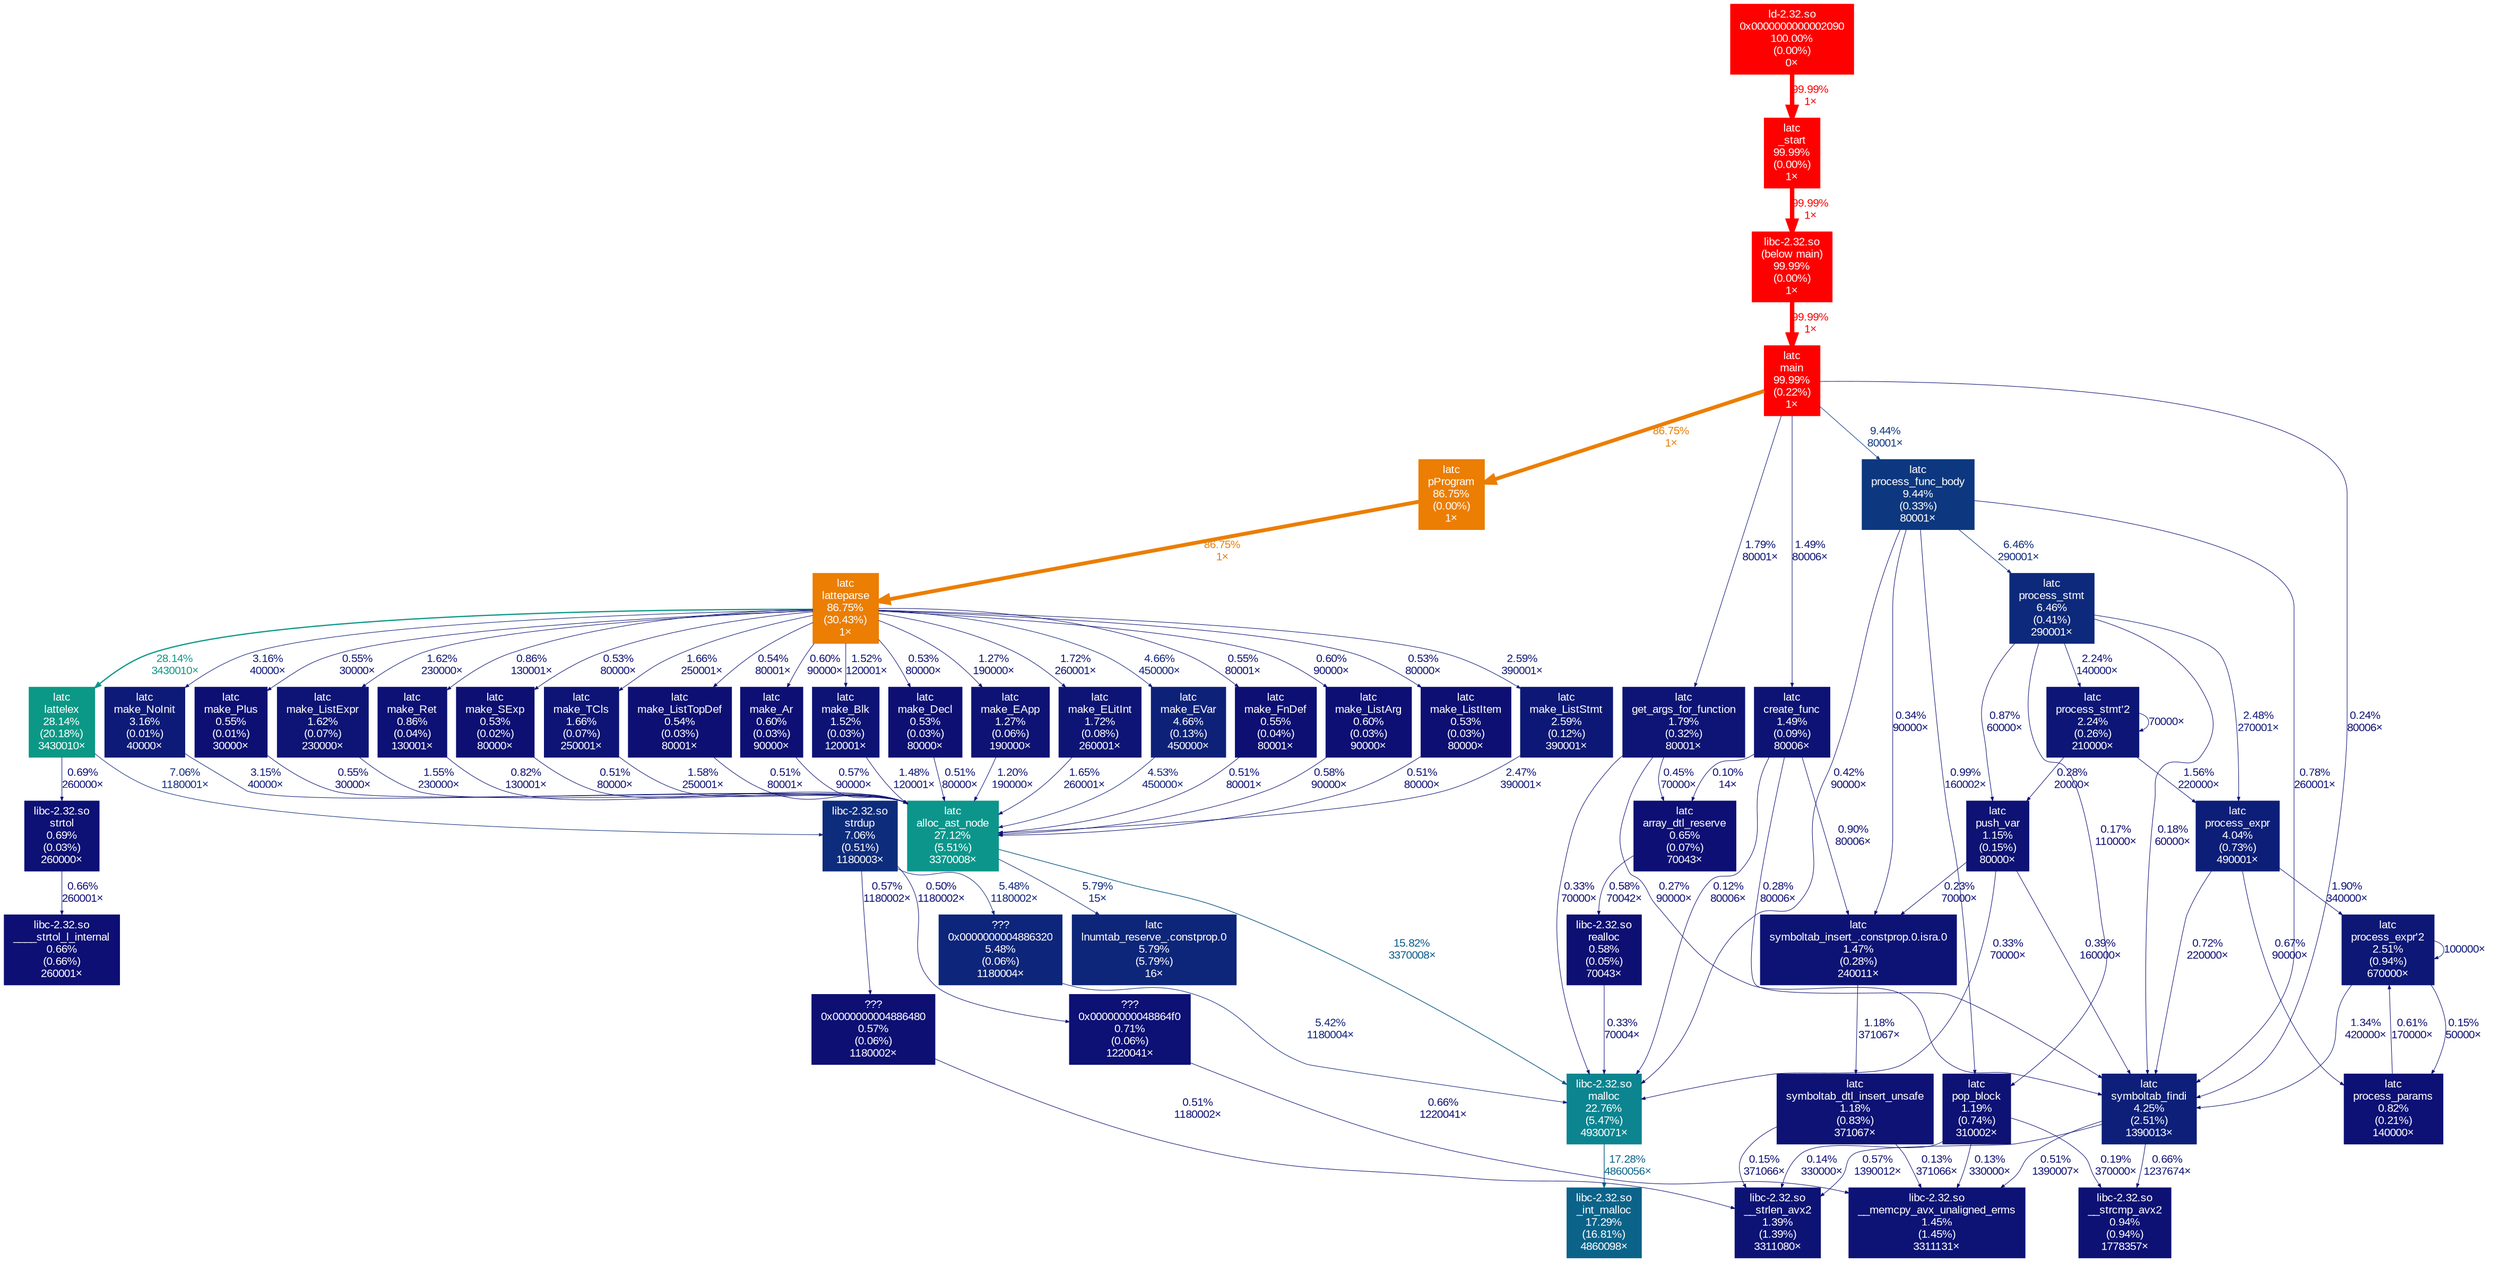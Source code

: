 digraph {
	graph [fontname=Arial, nodesep=0.125, ranksep=0.25];
	node [fontcolor=white, fontname=Arial, height=0, shape=box, style=filled, width=0];
	edge [fontname=Arial];
	"(below main)" [color="#ff0000", fontcolor="#ffffff", fontsize="10.00", label="libc-2.32.so\n(below main)\n99.99%\n(0.00%)\n1×"];
	"(below main)" -> main [arrowsize="1.00", color="#ff0000", fontcolor="#ff0000", fontsize="10.00", label="99.99%\n1×", labeldistance="4.00", penwidth="4.00"];
	"0x0000000000002090" [color="#ff0000", fontcolor="#ffffff", fontsize="10.00", label="ld-2.32.so\n0x0000000000002090\n100.00%\n(0.00%)\n0×"];
	"0x0000000000002090" -> "_start" [arrowsize="1.00", color="#ff0000", fontcolor="#ff0000", fontsize="10.00", label="99.99%\n1×", labeldistance="4.00", penwidth="4.00"];
	"0x0000000004886320" [color="#0d257a", fontcolor="#ffffff", fontsize="10.00", label="???\n0x0000000004886320\n5.48%\n(0.06%)\n1180004×"];
	"0x0000000004886320" -> malloc [arrowsize="0.35", color="#0d247a", fontcolor="#0d247a", fontsize="10.00", label="5.42%\n1180004×", labeldistance="0.50", penwidth="0.50"];
	"0x0000000004886480" [color="#0d0f73", fontcolor="#ffffff", fontsize="10.00", label="???\n0x0000000004886480\n0.57%\n(0.06%)\n1180002×"];
	"0x0000000004886480" -> "__strlen_avx2" [arrowsize="0.35", color="#0d0f73", fontcolor="#0d0f73", fontsize="10.00", label="0.51%\n1180002×", labeldistance="0.50", penwidth="0.50"];
	"0x00000000048864f0" [color="#0d1074", fontcolor="#ffffff", fontsize="10.00", label="???\n0x00000000048864f0\n0.71%\n(0.06%)\n1220041×"];
	"0x00000000048864f0" -> "__memcpy_avx_unaligned_erms" [arrowsize="0.35", color="#0d0f74", fontcolor="#0d0f74", fontsize="10.00", label="0.66%\n1220041×", labeldistance="0.50", penwidth="0.50"];
	"____strtol_l_internal" [color="#0d0f74", fontcolor="#ffffff", fontsize="10.00", label="libc-2.32.so\n____strtol_l_internal\n0.66%\n(0.66%)\n260001×"];
	"__memcpy_avx_unaligned_erms" [color="#0d1375", fontcolor="#ffffff", fontsize="10.00", label="libc-2.32.so\n__memcpy_avx_unaligned_erms\n1.45%\n(1.45%)\n3311131×"];
	"__strcmp_avx2" [color="#0d1174", fontcolor="#ffffff", fontsize="10.00", label="libc-2.32.so\n__strcmp_avx2\n0.94%\n(0.94%)\n1778357×"];
	"__strlen_avx2" [color="#0d1375", fontcolor="#ffffff", fontsize="10.00", label="libc-2.32.so\n__strlen_avx2\n1.39%\n(1.39%)\n3311080×"];
	"_int_malloc" [color="#0c6389", fontcolor="#ffffff", fontsize="10.00", label="libc-2.32.so\n_int_malloc\n17.29%\n(16.81%)\n4860098×"];
	"_start" [color="#ff0000", fontcolor="#ffffff", fontsize="10.00", label="latc\n_start\n99.99%\n(0.00%)\n1×"];
	"_start" -> "(below main)" [arrowsize="1.00", color="#ff0000", fontcolor="#ff0000", fontsize="10.00", label="99.99%\n1×", labeldistance="4.00", penwidth="4.00"];
	"alloc_ast_node" [color="#0c968b", fontcolor="#ffffff", fontsize="10.00", label="latc\nalloc_ast_node\n27.12%\n(5.51%)\n3370008×"];
	"alloc_ast_node" -> "lnumtab_reserve_.constprop.0" [arrowsize="0.35", color="#0d267a", fontcolor="#0d267a", fontsize="10.00", label="5.79%\n15×", labeldistance="0.50", penwidth="0.50"];
	"alloc_ast_node" -> malloc [arrowsize="0.40", color="#0c5a87", fontcolor="#0c5a87", fontsize="10.00", label="15.82%\n3370008×", labeldistance="0.63", penwidth="0.63"];
	"array_dtl_reserve" [color="#0d0f74", fontcolor="#ffffff", fontsize="10.00", label="latc\narray_dtl_reserve\n0.65%\n(0.07%)\n70043×"];
	"array_dtl_reserve" -> realloc [arrowsize="0.35", color="#0d0f73", fontcolor="#0d0f73", fontsize="10.00", label="0.58%\n70042×", labeldistance="0.50", penwidth="0.50"];
	"create_func" [color="#0d1375", fontcolor="#ffffff", fontsize="10.00", label="latc\ncreate_func\n1.49%\n(0.09%)\n80006×"];
	"create_func" -> "array_dtl_reserve" [arrowsize="0.35", color="#0d0d73", fontcolor="#0d0d73", fontsize="10.00", label="0.10%\n14×", labeldistance="0.50", penwidth="0.50"];
	"create_func" -> malloc [arrowsize="0.35", color="#0d0d73", fontcolor="#0d0d73", fontsize="10.00", label="0.12%\n80006×", labeldistance="0.50", penwidth="0.50"];
	"create_func" -> "symboltab_findi" [arrowsize="0.35", color="#0d0e73", fontcolor="#0d0e73", fontsize="10.00", label="0.28%\n80006×", labeldistance="0.50", penwidth="0.50"];
	"create_func" -> "symboltab_insert_.constprop.0.isra.0" [arrowsize="0.35", color="#0d1074", fontcolor="#0d1074", fontsize="10.00", label="0.90%\n80006×", labeldistance="0.50", penwidth="0.50"];
	"get_args_for_function" [color="#0d1475", fontcolor="#ffffff", fontsize="10.00", label="latc\nget_args_for_function\n1.79%\n(0.32%)\n80001×"];
	"get_args_for_function" -> "array_dtl_reserve" [arrowsize="0.35", color="#0d0f73", fontcolor="#0d0f73", fontsize="10.00", label="0.45%\n70000×", labeldistance="0.50", penwidth="0.50"];
	"get_args_for_function" -> malloc [arrowsize="0.35", color="#0d0e73", fontcolor="#0d0e73", fontsize="10.00", label="0.33%\n70000×", labeldistance="0.50", penwidth="0.50"];
	"get_args_for_function" -> "symboltab_findi" [arrowsize="0.35", color="#0d0e73", fontcolor="#0d0e73", fontsize="10.00", label="0.27%\n90000×", labeldistance="0.50", penwidth="0.50"];
	lattelex [color="#0c9886", fontcolor="#ffffff", fontsize="10.00", label="latc\nlattelex\n28.14%\n(20.18%)\n3430010×"];
	lattelex -> strdup [arrowsize="0.35", color="#0d2c7c", fontcolor="#0d2c7c", fontsize="10.00", label="7.06%\n1180001×", labeldistance="0.50", penwidth="0.50"];
	lattelex -> strtol [arrowsize="0.35", color="#0d1074", fontcolor="#0d1074", fontsize="10.00", label="0.69%\n260000×", labeldistance="0.50", penwidth="0.50"];
	latteparse [color="#eb7e03", fontcolor="#ffffff", fontsize="10.00", label="latc\nlatteparse\n86.75%\n(30.43%)\n1×"];
	latteparse -> lattelex [arrowsize="0.53", color="#0c9886", fontcolor="#0c9886", fontsize="10.00", label="28.14%\n3430010×", labeldistance="1.13", penwidth="1.13"];
	latteparse -> "make_Ar" [arrowsize="0.35", color="#0d0f74", fontcolor="#0d0f74", fontsize="10.00", label="0.60%\n90000×", labeldistance="0.50", penwidth="0.50"];
	latteparse -> "make_Blk" [arrowsize="0.35", color="#0d1375", fontcolor="#0d1375", fontsize="10.00", label="1.52%\n120001×", labeldistance="0.50", penwidth="0.50"];
	latteparse -> "make_Decl" [arrowsize="0.35", color="#0d0f73", fontcolor="#0d0f73", fontsize="10.00", label="0.53%\n80000×", labeldistance="0.50", penwidth="0.50"];
	latteparse -> "make_EApp" [arrowsize="0.35", color="#0d1274", fontcolor="#0d1274", fontsize="10.00", label="1.27%\n190000×", labeldistance="0.50", penwidth="0.50"];
	latteparse -> "make_ELitInt" [arrowsize="0.35", color="#0d1475", fontcolor="#0d1475", fontsize="10.00", label="1.72%\n260001×", labeldistance="0.50", penwidth="0.50"];
	latteparse -> "make_EVar" [arrowsize="0.35", color="#0d2179", fontcolor="#0d2179", fontsize="10.00", label="4.66%\n450000×", labeldistance="0.50", penwidth="0.50"];
	latteparse -> "make_FnDef" [arrowsize="0.35", color="#0d0f73", fontcolor="#0d0f73", fontsize="10.00", label="0.55%\n80001×", labeldistance="0.50", penwidth="0.50"];
	latteparse -> "make_ListArg" [arrowsize="0.35", color="#0d0f74", fontcolor="#0d0f74", fontsize="10.00", label="0.60%\n90000×", labeldistance="0.50", penwidth="0.50"];
	latteparse -> "make_ListExpr" [arrowsize="0.35", color="#0d1475", fontcolor="#0d1475", fontsize="10.00", label="1.62%\n230000×", labeldistance="0.50", penwidth="0.50"];
	latteparse -> "make_ListItem" [arrowsize="0.35", color="#0d0f73", fontcolor="#0d0f73", fontsize="10.00", label="0.53%\n80000×", labeldistance="0.50", penwidth="0.50"];
	latteparse -> "make_ListStmt" [arrowsize="0.35", color="#0d1876", fontcolor="#0d1876", fontsize="10.00", label="2.59%\n390001×", labeldistance="0.50", penwidth="0.50"];
	latteparse -> "make_ListTopDef" [arrowsize="0.35", color="#0d0f73", fontcolor="#0d0f73", fontsize="10.00", label="0.54%\n80001×", labeldistance="0.50", penwidth="0.50"];
	latteparse -> "make_NoInit" [arrowsize="0.35", color="#0d1a77", fontcolor="#0d1a77", fontsize="10.00", label="3.16%\n40000×", labeldistance="0.50", penwidth="0.50"];
	latteparse -> "make_Plus" [arrowsize="0.35", color="#0d0f73", fontcolor="#0d0f73", fontsize="10.00", label="0.55%\n30000×", labeldistance="0.50", penwidth="0.50"];
	latteparse -> "make_Ret" [arrowsize="0.35", color="#0d1074", fontcolor="#0d1074", fontsize="10.00", label="0.86%\n130001×", labeldistance="0.50", penwidth="0.50"];
	latteparse -> "make_SExp" [arrowsize="0.35", color="#0d0f73", fontcolor="#0d0f73", fontsize="10.00", label="0.53%\n80000×", labeldistance="0.50", penwidth="0.50"];
	latteparse -> "make_TCls" [arrowsize="0.35", color="#0d1475", fontcolor="#0d1475", fontsize="10.00", label="1.66%\n250001×", labeldistance="0.50", penwidth="0.50"];
	"lnumtab_reserve_.constprop.0" [color="#0d267a", fontcolor="#ffffff", fontsize="10.00", label="latc\nlnumtab_reserve_.constprop.0\n5.79%\n(5.79%)\n16×"];
	main [color="#ff0000", fontcolor="#ffffff", fontsize="10.00", label="latc\nmain\n99.99%\n(0.22%)\n1×"];
	main -> "create_func" [arrowsize="0.35", color="#0d1375", fontcolor="#0d1375", fontsize="10.00", label="1.49%\n80006×", labeldistance="0.50", penwidth="0.50"];
	main -> "get_args_for_function" [arrowsize="0.35", color="#0d1475", fontcolor="#0d1475", fontsize="10.00", label="1.79%\n80001×", labeldistance="0.50", penwidth="0.50"];
	main -> pProgram [arrowsize="0.93", color="#eb7e03", fontcolor="#eb7e03", fontsize="10.00", label="86.75%\n1×", labeldistance="3.47", penwidth="3.47"];
	main -> "process_func_body" [arrowsize="0.35", color="#0d387f", fontcolor="#0d387f", fontsize="10.00", label="9.44%\n80001×", labeldistance="0.50", penwidth="0.50"];
	main -> "symboltab_findi" [arrowsize="0.35", color="#0d0e73", fontcolor="#0d0e73", fontsize="10.00", label="0.24%\n80006×", labeldistance="0.50", penwidth="0.50"];
	"make_Ar" [color="#0d0f74", fontcolor="#ffffff", fontsize="10.00", label="latc\nmake_Ar\n0.60%\n(0.03%)\n90000×"];
	"make_Ar" -> "alloc_ast_node" [arrowsize="0.35", color="#0d0f73", fontcolor="#0d0f73", fontsize="10.00", label="0.57%\n90000×", labeldistance="0.50", penwidth="0.50"];
	"make_Blk" [color="#0d1375", fontcolor="#ffffff", fontsize="10.00", label="latc\nmake_Blk\n1.52%\n(0.03%)\n120001×"];
	"make_Blk" -> "alloc_ast_node" [arrowsize="0.35", color="#0d1375", fontcolor="#0d1375", fontsize="10.00", label="1.48%\n120001×", labeldistance="0.50", penwidth="0.50"];
	"make_Decl" [color="#0d0f73", fontcolor="#ffffff", fontsize="10.00", label="latc\nmake_Decl\n0.53%\n(0.03%)\n80000×"];
	"make_Decl" -> "alloc_ast_node" [arrowsize="0.35", color="#0d0f73", fontcolor="#0d0f73", fontsize="10.00", label="0.51%\n80000×", labeldistance="0.50", penwidth="0.50"];
	"make_EApp" [color="#0d1274", fontcolor="#ffffff", fontsize="10.00", label="latc\nmake_EApp\n1.27%\n(0.06%)\n190000×"];
	"make_EApp" -> "alloc_ast_node" [arrowsize="0.35", color="#0d1274", fontcolor="#0d1274", fontsize="10.00", label="1.20%\n190000×", labeldistance="0.50", penwidth="0.50"];
	"make_ELitInt" [color="#0d1475", fontcolor="#ffffff", fontsize="10.00", label="latc\nmake_ELitInt\n1.72%\n(0.08%)\n260001×"];
	"make_ELitInt" -> "alloc_ast_node" [arrowsize="0.35", color="#0d1475", fontcolor="#0d1475", fontsize="10.00", label="1.65%\n260001×", labeldistance="0.50", penwidth="0.50"];
	"make_EVar" [color="#0d2179", fontcolor="#ffffff", fontsize="10.00", label="latc\nmake_EVar\n4.66%\n(0.13%)\n450000×"];
	"make_EVar" -> "alloc_ast_node" [arrowsize="0.35", color="#0d2079", fontcolor="#0d2079", fontsize="10.00", label="4.53%\n450000×", labeldistance="0.50", penwidth="0.50"];
	"make_FnDef" [color="#0d0f73", fontcolor="#ffffff", fontsize="10.00", label="latc\nmake_FnDef\n0.55%\n(0.04%)\n80001×"];
	"make_FnDef" -> "alloc_ast_node" [arrowsize="0.35", color="#0d0f73", fontcolor="#0d0f73", fontsize="10.00", label="0.51%\n80001×", labeldistance="0.50", penwidth="0.50"];
	"make_ListArg" [color="#0d0f74", fontcolor="#ffffff", fontsize="10.00", label="latc\nmake_ListArg\n0.60%\n(0.03%)\n90000×"];
	"make_ListArg" -> "alloc_ast_node" [arrowsize="0.35", color="#0d0f73", fontcolor="#0d0f73", fontsize="10.00", label="0.58%\n90000×", labeldistance="0.50", penwidth="0.50"];
	"make_ListExpr" [color="#0d1475", fontcolor="#ffffff", fontsize="10.00", label="latc\nmake_ListExpr\n1.62%\n(0.07%)\n230000×"];
	"make_ListExpr" -> "alloc_ast_node" [arrowsize="0.35", color="#0d1375", fontcolor="#0d1375", fontsize="10.00", label="1.55%\n230000×", labeldistance="0.50", penwidth="0.50"];
	"make_ListItem" [color="#0d0f73", fontcolor="#ffffff", fontsize="10.00", label="latc\nmake_ListItem\n0.53%\n(0.03%)\n80000×"];
	"make_ListItem" -> "alloc_ast_node" [arrowsize="0.35", color="#0d0f73", fontcolor="#0d0f73", fontsize="10.00", label="0.51%\n80000×", labeldistance="0.50", penwidth="0.50"];
	"make_ListStmt" [color="#0d1876", fontcolor="#ffffff", fontsize="10.00", label="latc\nmake_ListStmt\n2.59%\n(0.12%)\n390001×"];
	"make_ListStmt" -> "alloc_ast_node" [arrowsize="0.35", color="#0d1776", fontcolor="#0d1776", fontsize="10.00", label="2.47%\n390001×", labeldistance="0.50", penwidth="0.50"];
	"make_ListTopDef" [color="#0d0f73", fontcolor="#ffffff", fontsize="10.00", label="latc\nmake_ListTopDef\n0.54%\n(0.03%)\n80001×"];
	"make_ListTopDef" -> "alloc_ast_node" [arrowsize="0.35", color="#0d0f73", fontcolor="#0d0f73", fontsize="10.00", label="0.51%\n80001×", labeldistance="0.50", penwidth="0.50"];
	"make_NoInit" [color="#0d1a77", fontcolor="#ffffff", fontsize="10.00", label="latc\nmake_NoInit\n3.16%\n(0.01%)\n40000×"];
	"make_NoInit" -> "alloc_ast_node" [arrowsize="0.35", color="#0d1a77", fontcolor="#0d1a77", fontsize="10.00", label="3.15%\n40000×", labeldistance="0.50", penwidth="0.50"];
	"make_Plus" [color="#0d0f73", fontcolor="#ffffff", fontsize="10.00", label="latc\nmake_Plus\n0.55%\n(0.01%)\n30000×"];
	"make_Plus" -> "alloc_ast_node" [arrowsize="0.35", color="#0d0f73", fontcolor="#0d0f73", fontsize="10.00", label="0.55%\n30000×", labeldistance="0.50", penwidth="0.50"];
	"make_Ret" [color="#0d1074", fontcolor="#ffffff", fontsize="10.00", label="latc\nmake_Ret\n0.86%\n(0.04%)\n130001×"];
	"make_Ret" -> "alloc_ast_node" [arrowsize="0.35", color="#0d1074", fontcolor="#0d1074", fontsize="10.00", label="0.82%\n130001×", labeldistance="0.50", penwidth="0.50"];
	"make_SExp" [color="#0d0f73", fontcolor="#ffffff", fontsize="10.00", label="latc\nmake_SExp\n0.53%\n(0.02%)\n80000×"];
	"make_SExp" -> "alloc_ast_node" [arrowsize="0.35", color="#0d0f73", fontcolor="#0d0f73", fontsize="10.00", label="0.51%\n80000×", labeldistance="0.50", penwidth="0.50"];
	"make_TCls" [color="#0d1475", fontcolor="#ffffff", fontsize="10.00", label="latc\nmake_TCls\n1.66%\n(0.07%)\n250001×"];
	"make_TCls" -> "alloc_ast_node" [arrowsize="0.35", color="#0d1375", fontcolor="#0d1375", fontsize="10.00", label="1.58%\n250001×", labeldistance="0.50", penwidth="0.50"];
	malloc [color="#0c8590", fontcolor="#ffffff", fontsize="10.00", label="libc-2.32.so\nmalloc\n22.76%\n(5.47%)\n4930071×"];
	malloc -> "_int_malloc" [arrowsize="0.42", color="#0c6389", fontcolor="#0c6389", fontsize="10.00", label="17.28%\n4860056×", labeldistance="0.69", penwidth="0.69"];
	pProgram [color="#eb7e03", fontcolor="#ffffff", fontsize="10.00", label="latc\npProgram\n86.75%\n(0.00%)\n1×"];
	pProgram -> latteparse [arrowsize="0.93", color="#eb7e03", fontcolor="#eb7e03", fontsize="10.00", label="86.75%\n1×", labeldistance="3.47", penwidth="3.47"];
	"pop_block" [color="#0d1274", fontcolor="#ffffff", fontsize="10.00", label="latc\npop_block\n1.19%\n(0.74%)\n310002×"];
	"pop_block" -> "__memcpy_avx_unaligned_erms" [arrowsize="0.35", color="#0d0d73", fontcolor="#0d0d73", fontsize="10.00", label="0.13%\n330000×", labeldistance="0.50", penwidth="0.50"];
	"pop_block" -> "__strcmp_avx2" [arrowsize="0.35", color="#0d0e73", fontcolor="#0d0e73", fontsize="10.00", label="0.19%\n370000×", labeldistance="0.50", penwidth="0.50"];
	"pop_block" -> "__strlen_avx2" [arrowsize="0.35", color="#0d0d73", fontcolor="#0d0d73", fontsize="10.00", label="0.14%\n330000×", labeldistance="0.50", penwidth="0.50"];
	"process_expr" [color="#0d1e78", fontcolor="#ffffff", fontsize="10.00", label="latc\nprocess_expr\n4.04%\n(0.73%)\n490001×"];
	"process_expr" -> "process_expr'2" [arrowsize="0.35", color="#0d1575", fontcolor="#0d1575", fontsize="10.00", label="1.90%\n340000×", labeldistance="0.50", penwidth="0.50"];
	"process_expr" -> "process_params" [arrowsize="0.35", color="#0d0f74", fontcolor="#0d0f74", fontsize="10.00", label="0.67%\n90000×", labeldistance="0.50", penwidth="0.50"];
	"process_expr" -> "symboltab_findi" [arrowsize="0.35", color="#0d1074", fontcolor="#0d1074", fontsize="10.00", label="0.72%\n220000×", labeldistance="0.50", penwidth="0.50"];
	"process_expr'2" [color="#0d1776", fontcolor="#ffffff", fontsize="10.00", label="latc\nprocess_expr'2\n2.51%\n(0.94%)\n670000×"];
	"process_expr'2" -> "process_expr'2" [arrowsize="0.35", color="#0d1776", fontcolor="#0d1776", fontsize="10.00", label="100000×", labeldistance="0.50", penwidth="0.50"];
	"process_expr'2" -> "process_params" [arrowsize="0.35", color="#0d0d73", fontcolor="#0d0d73", fontsize="10.00", label="0.15%\n50000×", labeldistance="0.50", penwidth="0.50"];
	"process_expr'2" -> "symboltab_findi" [arrowsize="0.35", color="#0d1274", fontcolor="#0d1274", fontsize="10.00", label="1.34%\n420000×", labeldistance="0.50", penwidth="0.50"];
	"process_func_body" [color="#0d387f", fontcolor="#ffffff", fontsize="10.00", label="latc\nprocess_func_body\n9.44%\n(0.33%)\n80001×"];
	"process_func_body" -> malloc [arrowsize="0.35", color="#0d0e73", fontcolor="#0d0e73", fontsize="10.00", label="0.42%\n90000×", labeldistance="0.50", penwidth="0.50"];
	"process_func_body" -> "pop_block" [arrowsize="0.35", color="#0d1174", fontcolor="#0d1174", fontsize="10.00", label="0.99%\n160002×", labeldistance="0.50", penwidth="0.50"];
	"process_func_body" -> "process_stmt" [arrowsize="0.35", color="#0d297b", fontcolor="#0d297b", fontsize="10.00", label="6.46%\n290001×", labeldistance="0.50", penwidth="0.50"];
	"process_func_body" -> "symboltab_findi" [arrowsize="0.35", color="#0d1074", fontcolor="#0d1074", fontsize="10.00", label="0.78%\n260001×", labeldistance="0.50", penwidth="0.50"];
	"process_func_body" -> "symboltab_insert_.constprop.0.isra.0" [arrowsize="0.35", color="#0d0e73", fontcolor="#0d0e73", fontsize="10.00", label="0.34%\n90000×", labeldistance="0.50", penwidth="0.50"];
	"process_params" [color="#0d1074", fontcolor="#ffffff", fontsize="10.00", label="latc\nprocess_params\n0.82%\n(0.21%)\n140000×"];
	"process_params" -> "process_expr'2" [arrowsize="0.35", color="#0d0f74", fontcolor="#0d0f74", fontsize="10.00", label="0.61%\n170000×", labeldistance="0.50", penwidth="0.50"];
	"process_stmt" [color="#0d297b", fontcolor="#ffffff", fontsize="10.00", label="latc\nprocess_stmt\n6.46%\n(0.41%)\n290001×"];
	"process_stmt" -> "pop_block" [arrowsize="0.35", color="#0d0d73", fontcolor="#0d0d73", fontsize="10.00", label="0.17%\n110000×", labeldistance="0.50", penwidth="0.50"];
	"process_stmt" -> "process_expr" [arrowsize="0.35", color="#0d1776", fontcolor="#0d1776", fontsize="10.00", label="2.48%\n270001×", labeldistance="0.50", penwidth="0.50"];
	"process_stmt" -> "process_stmt'2" [arrowsize="0.35", color="#0d1676", fontcolor="#0d1676", fontsize="10.00", label="2.24%\n140000×", labeldistance="0.50", penwidth="0.50"];
	"process_stmt" -> "push_var" [arrowsize="0.35", color="#0d1074", fontcolor="#0d1074", fontsize="10.00", label="0.87%\n60000×", labeldistance="0.50", penwidth="0.50"];
	"process_stmt" -> "symboltab_findi" [arrowsize="0.35", color="#0d0d73", fontcolor="#0d0d73", fontsize="10.00", label="0.18%\n60000×", labeldistance="0.50", penwidth="0.50"];
	"process_stmt'2" [color="#0d1676", fontcolor="#ffffff", fontsize="10.00", label="latc\nprocess_stmt'2\n2.24%\n(0.26%)\n210000×"];
	"process_stmt'2" -> "process_expr" [arrowsize="0.35", color="#0d1375", fontcolor="#0d1375", fontsize="10.00", label="1.56%\n220000×", labeldistance="0.50", penwidth="0.50"];
	"process_stmt'2" -> "process_stmt'2" [arrowsize="0.35", color="#0d1676", fontcolor="#0d1676", fontsize="10.00", label="70000×", labeldistance="0.50", penwidth="0.50"];
	"process_stmt'2" -> "push_var" [arrowsize="0.35", color="#0d0e73", fontcolor="#0d0e73", fontsize="10.00", label="0.28%\n20000×", labeldistance="0.50", penwidth="0.50"];
	"push_var" [color="#0d1274", fontcolor="#ffffff", fontsize="10.00", label="latc\npush_var\n1.15%\n(0.15%)\n80000×"];
	"push_var" -> malloc [arrowsize="0.35", color="#0d0e73", fontcolor="#0d0e73", fontsize="10.00", label="0.33%\n70000×", labeldistance="0.50", penwidth="0.50"];
	"push_var" -> "symboltab_findi" [arrowsize="0.35", color="#0d0e73", fontcolor="#0d0e73", fontsize="10.00", label="0.39%\n160000×", labeldistance="0.50", penwidth="0.50"];
	"push_var" -> "symboltab_insert_.constprop.0.isra.0" [arrowsize="0.35", color="#0d0e73", fontcolor="#0d0e73", fontsize="10.00", label="0.23%\n70000×", labeldistance="0.50", penwidth="0.50"];
	realloc [color="#0d0f73", fontcolor="#ffffff", fontsize="10.00", label="libc-2.32.so\nrealloc\n0.58%\n(0.05%)\n70043×"];
	realloc -> malloc [arrowsize="0.35", color="#0d0e73", fontcolor="#0d0e73", fontsize="10.00", label="0.33%\n70004×", labeldistance="0.50", penwidth="0.50"];
	strdup [color="#0d2c7c", fontcolor="#ffffff", fontsize="10.00", label="libc-2.32.so\nstrdup\n7.06%\n(0.51%)\n1180003×"];
	strdup -> "0x0000000004886320" [arrowsize="0.35", color="#0d257a", fontcolor="#0d257a", fontsize="10.00", label="5.48%\n1180002×", labeldistance="0.50", penwidth="0.50"];
	strdup -> "0x0000000004886480" [arrowsize="0.35", color="#0d0f73", fontcolor="#0d0f73", fontsize="10.00", label="0.57%\n1180002×", labeldistance="0.50", penwidth="0.50"];
	strdup -> "0x00000000048864f0" [arrowsize="0.35", color="#0d0f73", fontcolor="#0d0f73", fontsize="10.00", label="0.50%\n1180002×", labeldistance="0.50", penwidth="0.50"];
	strtol [color="#0d1074", fontcolor="#ffffff", fontsize="10.00", label="libc-2.32.so\nstrtol\n0.69%\n(0.03%)\n260000×"];
	strtol -> "____strtol_l_internal" [arrowsize="0.35", color="#0d0f74", fontcolor="#0d0f74", fontsize="10.00", label="0.66%\n260001×", labeldistance="0.50", penwidth="0.50"];
	"symboltab_dtl_insert_unsafe" [color="#0d1274", fontcolor="#ffffff", fontsize="10.00", label="latc\nsymboltab_dtl_insert_unsafe\n1.18%\n(0.83%)\n371067×"];
	"symboltab_dtl_insert_unsafe" -> "__memcpy_avx_unaligned_erms" [arrowsize="0.35", color="#0d0d73", fontcolor="#0d0d73", fontsize="10.00", label="0.13%\n371066×", labeldistance="0.50", penwidth="0.50"];
	"symboltab_dtl_insert_unsafe" -> "__strlen_avx2" [arrowsize="0.35", color="#0d0d73", fontcolor="#0d0d73", fontsize="10.00", label="0.15%\n371066×", labeldistance="0.50", penwidth="0.50"];
	"symboltab_findi" [color="#0d1f78", fontcolor="#ffffff", fontsize="10.00", label="latc\nsymboltab_findi\n4.25%\n(2.51%)\n1390013×"];
	"symboltab_findi" -> "__memcpy_avx_unaligned_erms" [arrowsize="0.35", color="#0d0f73", fontcolor="#0d0f73", fontsize="10.00", label="0.51%\n1390007×", labeldistance="0.50", penwidth="0.50"];
	"symboltab_findi" -> "__strcmp_avx2" [arrowsize="0.35", color="#0d0f74", fontcolor="#0d0f74", fontsize="10.00", label="0.66%\n1237674×", labeldistance="0.50", penwidth="0.50"];
	"symboltab_findi" -> "__strlen_avx2" [arrowsize="0.35", color="#0d0f73", fontcolor="#0d0f73", fontsize="10.00", label="0.57%\n1390012×", labeldistance="0.50", penwidth="0.50"];
	"symboltab_insert_.constprop.0.isra.0" [color="#0d1375", fontcolor="#ffffff", fontsize="10.00", label="latc\nsymboltab_insert_.constprop.0.isra.0\n1.47%\n(0.28%)\n240011×"];
	"symboltab_insert_.constprop.0.isra.0" -> "symboltab_dtl_insert_unsafe" [arrowsize="0.35", color="#0d1274", fontcolor="#0d1274", fontsize="10.00", label="1.18%\n371067×", labeldistance="0.50", penwidth="0.50"];
}
